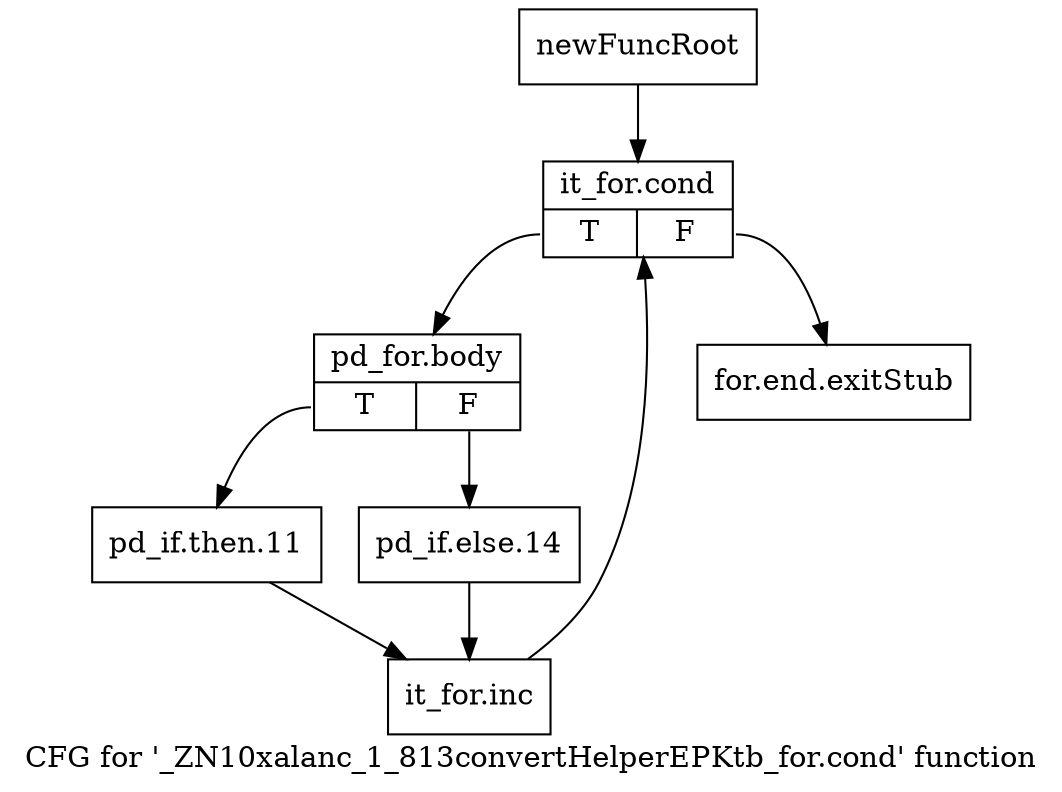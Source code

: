 digraph "CFG for '_ZN10xalanc_1_813convertHelperEPKtb_for.cond' function" {
	label="CFG for '_ZN10xalanc_1_813convertHelperEPKtb_for.cond' function";

	Node0x9d5d790 [shape=record,label="{newFuncRoot}"];
	Node0x9d5d790 -> Node0x9d5d830;
	Node0x9d5d7e0 [shape=record,label="{for.end.exitStub}"];
	Node0x9d5d830 [shape=record,label="{it_for.cond|{<s0>T|<s1>F}}"];
	Node0x9d5d830:s0 -> Node0x9d5d880;
	Node0x9d5d830:s1 -> Node0x9d5d7e0;
	Node0x9d5d880 [shape=record,label="{pd_for.body|{<s0>T|<s1>F}}"];
	Node0x9d5d880:s0 -> Node0x9d5d920;
	Node0x9d5d880:s1 -> Node0x9d5d8d0;
	Node0x9d5d8d0 [shape=record,label="{pd_if.else.14}"];
	Node0x9d5d8d0 -> Node0x9d5d970;
	Node0x9d5d920 [shape=record,label="{pd_if.then.11}"];
	Node0x9d5d920 -> Node0x9d5d970;
	Node0x9d5d970 [shape=record,label="{it_for.inc}"];
	Node0x9d5d970 -> Node0x9d5d830;
}
